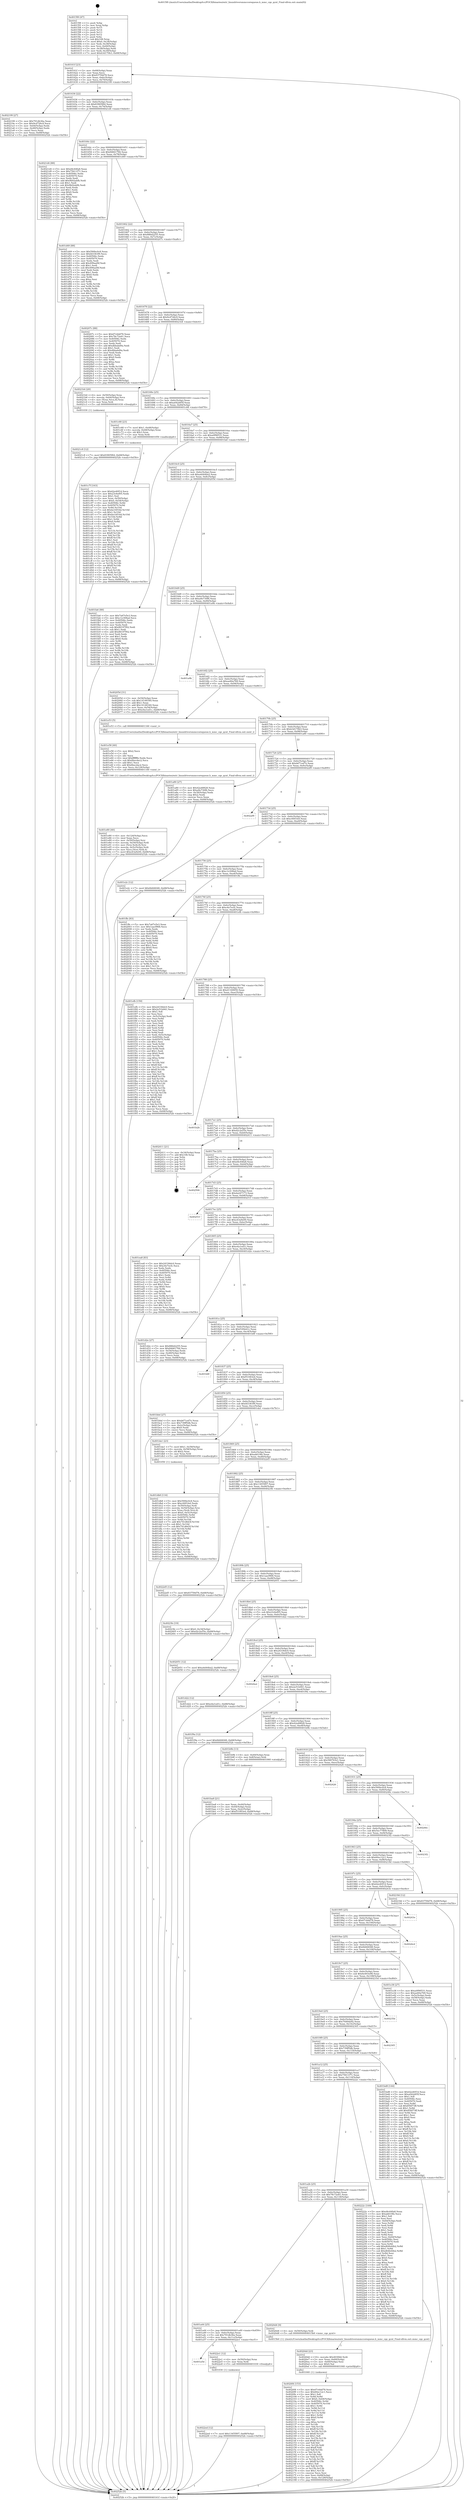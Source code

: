 digraph "0x4015f0" {
  label = "0x4015f0 (/mnt/c/Users/mathe/Desktop/tcc/POCII/binaries/extr_linuxdriversmmccorequeue.h_mmc_cqe_qcnt_Final-ollvm.out::main(0))"
  labelloc = "t"
  node[shape=record]

  Entry [label="",width=0.3,height=0.3,shape=circle,fillcolor=black,style=filled]
  "0x40161f" [label="{
     0x40161f [23]\l
     | [instrs]\l
     &nbsp;&nbsp;0x40161f \<+3\>: mov -0x68(%rbp),%eax\l
     &nbsp;&nbsp;0x401622 \<+2\>: mov %eax,%ecx\l
     &nbsp;&nbsp;0x401624 \<+6\>: sub $0x83759d78,%ecx\l
     &nbsp;&nbsp;0x40162a \<+3\>: mov %eax,-0x6c(%rbp)\l
     &nbsp;&nbsp;0x40162d \<+3\>: mov %ecx,-0x70(%rbp)\l
     &nbsp;&nbsp;0x401630 \<+6\>: je 0000000000402199 \<main+0xba9\>\l
  }"]
  "0x402199" [label="{
     0x402199 [27]\l
     | [instrs]\l
     &nbsp;&nbsp;0x402199 \<+5\>: mov $0x791db36a,%eax\l
     &nbsp;&nbsp;0x40219e \<+5\>: mov $0x9cd726c9,%ecx\l
     &nbsp;&nbsp;0x4021a3 \<+3\>: mov -0x64(%rbp),%edx\l
     &nbsp;&nbsp;0x4021a6 \<+3\>: cmp -0x48(%rbp),%edx\l
     &nbsp;&nbsp;0x4021a9 \<+3\>: cmovl %ecx,%eax\l
     &nbsp;&nbsp;0x4021ac \<+3\>: mov %eax,-0x68(%rbp)\l
     &nbsp;&nbsp;0x4021af \<+5\>: jmp 000000000040252b \<main+0xf3b\>\l
  }"]
  "0x401636" [label="{
     0x401636 [22]\l
     | [instrs]\l
     &nbsp;&nbsp;0x401636 \<+5\>: jmp 000000000040163b \<main+0x4b\>\l
     &nbsp;&nbsp;0x40163b \<+3\>: mov -0x6c(%rbp),%eax\l
     &nbsp;&nbsp;0x40163e \<+5\>: sub $0x83905f64,%eax\l
     &nbsp;&nbsp;0x401643 \<+3\>: mov %eax,-0x74(%rbp)\l
     &nbsp;&nbsp;0x401646 \<+6\>: je 00000000004021d4 \<main+0xbe4\>\l
  }"]
  Exit [label="",width=0.3,height=0.3,shape=circle,fillcolor=black,style=filled,peripheries=2]
  "0x4021d4" [label="{
     0x4021d4 [88]\l
     | [instrs]\l
     &nbsp;&nbsp;0x4021d4 \<+5\>: mov $0xd4c64fa8,%eax\l
     &nbsp;&nbsp;0x4021d9 \<+5\>: mov $0x75611f71,%ecx\l
     &nbsp;&nbsp;0x4021de \<+7\>: mov 0x40506c,%edx\l
     &nbsp;&nbsp;0x4021e5 \<+7\>: mov 0x405070,%esi\l
     &nbsp;&nbsp;0x4021ec \<+2\>: mov %edx,%edi\l
     &nbsp;&nbsp;0x4021ee \<+6\>: add $0x9b02abfb,%edi\l
     &nbsp;&nbsp;0x4021f4 \<+3\>: sub $0x1,%edi\l
     &nbsp;&nbsp;0x4021f7 \<+6\>: sub $0x9b02abfb,%edi\l
     &nbsp;&nbsp;0x4021fd \<+3\>: imul %edi,%edx\l
     &nbsp;&nbsp;0x402200 \<+3\>: and $0x1,%edx\l
     &nbsp;&nbsp;0x402203 \<+3\>: cmp $0x0,%edx\l
     &nbsp;&nbsp;0x402206 \<+4\>: sete %r8b\l
     &nbsp;&nbsp;0x40220a \<+3\>: cmp $0xa,%esi\l
     &nbsp;&nbsp;0x40220d \<+4\>: setl %r9b\l
     &nbsp;&nbsp;0x402211 \<+3\>: mov %r8b,%r10b\l
     &nbsp;&nbsp;0x402214 \<+3\>: and %r9b,%r10b\l
     &nbsp;&nbsp;0x402217 \<+3\>: xor %r9b,%r8b\l
     &nbsp;&nbsp;0x40221a \<+3\>: or %r8b,%r10b\l
     &nbsp;&nbsp;0x40221d \<+4\>: test $0x1,%r10b\l
     &nbsp;&nbsp;0x402221 \<+3\>: cmovne %ecx,%eax\l
     &nbsp;&nbsp;0x402224 \<+3\>: mov %eax,-0x68(%rbp)\l
     &nbsp;&nbsp;0x402227 \<+5\>: jmp 000000000040252b \<main+0xf3b\>\l
  }"]
  "0x40164c" [label="{
     0x40164c [22]\l
     | [instrs]\l
     &nbsp;&nbsp;0x40164c \<+5\>: jmp 0000000000401651 \<main+0x61\>\l
     &nbsp;&nbsp;0x401651 \<+3\>: mov -0x6c(%rbp),%eax\l
     &nbsp;&nbsp;0x401654 \<+5\>: sub $0x84661784,%eax\l
     &nbsp;&nbsp;0x401659 \<+3\>: mov %eax,-0x78(%rbp)\l
     &nbsp;&nbsp;0x40165c \<+6\>: je 0000000000401d49 \<main+0x759\>\l
  }"]
  "0x4022ed" [label="{
     0x4022ed [12]\l
     | [instrs]\l
     &nbsp;&nbsp;0x4022ed \<+7\>: movl $0x13455f07,-0x68(%rbp)\l
     &nbsp;&nbsp;0x4022f4 \<+5\>: jmp 000000000040252b \<main+0xf3b\>\l
  }"]
  "0x401d49" [label="{
     0x401d49 [88]\l
     | [instrs]\l
     &nbsp;&nbsp;0x401d49 \<+5\>: mov $0x590bc0c8,%eax\l
     &nbsp;&nbsp;0x401d4e \<+5\>: mov $0xfd3363f9,%ecx\l
     &nbsp;&nbsp;0x401d53 \<+7\>: mov 0x40506c,%edx\l
     &nbsp;&nbsp;0x401d5a \<+7\>: mov 0x405070,%esi\l
     &nbsp;&nbsp;0x401d61 \<+2\>: mov %edx,%edi\l
     &nbsp;&nbsp;0x401d63 \<+6\>: add $0x499aaf4f,%edi\l
     &nbsp;&nbsp;0x401d69 \<+3\>: sub $0x1,%edi\l
     &nbsp;&nbsp;0x401d6c \<+6\>: sub $0x499aaf4f,%edi\l
     &nbsp;&nbsp;0x401d72 \<+3\>: imul %edi,%edx\l
     &nbsp;&nbsp;0x401d75 \<+3\>: and $0x1,%edx\l
     &nbsp;&nbsp;0x401d78 \<+3\>: cmp $0x0,%edx\l
     &nbsp;&nbsp;0x401d7b \<+4\>: sete %r8b\l
     &nbsp;&nbsp;0x401d7f \<+3\>: cmp $0xa,%esi\l
     &nbsp;&nbsp;0x401d82 \<+4\>: setl %r9b\l
     &nbsp;&nbsp;0x401d86 \<+3\>: mov %r8b,%r10b\l
     &nbsp;&nbsp;0x401d89 \<+3\>: and %r9b,%r10b\l
     &nbsp;&nbsp;0x401d8c \<+3\>: xor %r9b,%r8b\l
     &nbsp;&nbsp;0x401d8f \<+3\>: or %r8b,%r10b\l
     &nbsp;&nbsp;0x401d92 \<+4\>: test $0x1,%r10b\l
     &nbsp;&nbsp;0x401d96 \<+3\>: cmovne %ecx,%eax\l
     &nbsp;&nbsp;0x401d99 \<+3\>: mov %eax,-0x68(%rbp)\l
     &nbsp;&nbsp;0x401d9c \<+5\>: jmp 000000000040252b \<main+0xf3b\>\l
  }"]
  "0x401662" [label="{
     0x401662 [22]\l
     | [instrs]\l
     &nbsp;&nbsp;0x401662 \<+5\>: jmp 0000000000401667 \<main+0x77\>\l
     &nbsp;&nbsp;0x401667 \<+3\>: mov -0x6c(%rbp),%eax\l
     &nbsp;&nbsp;0x40166a \<+5\>: sub $0x886d2255,%eax\l
     &nbsp;&nbsp;0x40166f \<+3\>: mov %eax,-0x7c(%rbp)\l
     &nbsp;&nbsp;0x401672 \<+6\>: je 000000000040207c \<main+0xa8c\>\l
  }"]
  "0x401a5d" [label="{
     0x401a5d\l
  }", style=dashed]
  "0x40207c" [label="{
     0x40207c [88]\l
     | [instrs]\l
     &nbsp;&nbsp;0x40207c \<+5\>: mov $0x67c6dd78,%eax\l
     &nbsp;&nbsp;0x402081 \<+5\>: mov $0x78c72e61,%ecx\l
     &nbsp;&nbsp;0x402086 \<+7\>: mov 0x40506c,%edx\l
     &nbsp;&nbsp;0x40208d \<+7\>: mov 0x405070,%esi\l
     &nbsp;&nbsp;0x402094 \<+2\>: mov %edx,%edi\l
     &nbsp;&nbsp;0x402096 \<+6\>: add $0xdbbabd9a,%edi\l
     &nbsp;&nbsp;0x40209c \<+3\>: sub $0x1,%edi\l
     &nbsp;&nbsp;0x40209f \<+6\>: sub $0xdbbabd9a,%edi\l
     &nbsp;&nbsp;0x4020a5 \<+3\>: imul %edi,%edx\l
     &nbsp;&nbsp;0x4020a8 \<+3\>: and $0x1,%edx\l
     &nbsp;&nbsp;0x4020ab \<+3\>: cmp $0x0,%edx\l
     &nbsp;&nbsp;0x4020ae \<+4\>: sete %r8b\l
     &nbsp;&nbsp;0x4020b2 \<+3\>: cmp $0xa,%esi\l
     &nbsp;&nbsp;0x4020b5 \<+4\>: setl %r9b\l
     &nbsp;&nbsp;0x4020b9 \<+3\>: mov %r8b,%r10b\l
     &nbsp;&nbsp;0x4020bc \<+3\>: and %r9b,%r10b\l
     &nbsp;&nbsp;0x4020bf \<+3\>: xor %r9b,%r8b\l
     &nbsp;&nbsp;0x4020c2 \<+3\>: or %r8b,%r10b\l
     &nbsp;&nbsp;0x4020c5 \<+4\>: test $0x1,%r10b\l
     &nbsp;&nbsp;0x4020c9 \<+3\>: cmovne %ecx,%eax\l
     &nbsp;&nbsp;0x4020cc \<+3\>: mov %eax,-0x68(%rbp)\l
     &nbsp;&nbsp;0x4020cf \<+5\>: jmp 000000000040252b \<main+0xf3b\>\l
  }"]
  "0x401678" [label="{
     0x401678 [22]\l
     | [instrs]\l
     &nbsp;&nbsp;0x401678 \<+5\>: jmp 000000000040167d \<main+0x8d\>\l
     &nbsp;&nbsp;0x40167d \<+3\>: mov -0x6c(%rbp),%eax\l
     &nbsp;&nbsp;0x401680 \<+5\>: sub $0x9cd726c9,%eax\l
     &nbsp;&nbsp;0x401685 \<+3\>: mov %eax,-0x80(%rbp)\l
     &nbsp;&nbsp;0x401688 \<+6\>: je 00000000004021b4 \<main+0xbc4\>\l
  }"]
  "0x4022e1" [label="{
     0x4022e1 [12]\l
     | [instrs]\l
     &nbsp;&nbsp;0x4022e1 \<+4\>: mov -0x50(%rbp),%rax\l
     &nbsp;&nbsp;0x4022e5 \<+3\>: mov %rax,%rdi\l
     &nbsp;&nbsp;0x4022e8 \<+5\>: call 0000000000401030 \<free@plt\>\l
     | [calls]\l
     &nbsp;&nbsp;0x401030 \{1\} (unknown)\l
  }"]
  "0x4021b4" [label="{
     0x4021b4 [20]\l
     | [instrs]\l
     &nbsp;&nbsp;0x4021b4 \<+4\>: mov -0x50(%rbp),%rax\l
     &nbsp;&nbsp;0x4021b8 \<+4\>: movslq -0x64(%rbp),%rcx\l
     &nbsp;&nbsp;0x4021bc \<+4\>: mov (%rax,%rcx,8),%rax\l
     &nbsp;&nbsp;0x4021c0 \<+3\>: mov %rax,%rdi\l
     &nbsp;&nbsp;0x4021c3 \<+5\>: call 0000000000401030 \<free@plt\>\l
     | [calls]\l
     &nbsp;&nbsp;0x401030 \{1\} (unknown)\l
  }"]
  "0x40168e" [label="{
     0x40168e [25]\l
     | [instrs]\l
     &nbsp;&nbsp;0x40168e \<+5\>: jmp 0000000000401693 \<main+0xa3\>\l
     &nbsp;&nbsp;0x401693 \<+3\>: mov -0x6c(%rbp),%eax\l
     &nbsp;&nbsp;0x401696 \<+5\>: sub $0xa042d05f,%eax\l
     &nbsp;&nbsp;0x40169b \<+6\>: mov %eax,-0x84(%rbp)\l
     &nbsp;&nbsp;0x4016a1 \<+6\>: je 0000000000401c68 \<main+0x678\>\l
  }"]
  "0x4021c8" [label="{
     0x4021c8 [12]\l
     | [instrs]\l
     &nbsp;&nbsp;0x4021c8 \<+7\>: movl $0x83905f64,-0x68(%rbp)\l
     &nbsp;&nbsp;0x4021cf \<+5\>: jmp 000000000040252b \<main+0xf3b\>\l
  }"]
  "0x401c68" [label="{
     0x401c68 [23]\l
     | [instrs]\l
     &nbsp;&nbsp;0x401c68 \<+7\>: movl $0x1,-0x48(%rbp)\l
     &nbsp;&nbsp;0x401c6f \<+4\>: movslq -0x48(%rbp),%rax\l
     &nbsp;&nbsp;0x401c73 \<+4\>: shl $0x3,%rax\l
     &nbsp;&nbsp;0x401c77 \<+3\>: mov %rax,%rdi\l
     &nbsp;&nbsp;0x401c7a \<+5\>: call 0000000000401050 \<malloc@plt\>\l
     | [calls]\l
     &nbsp;&nbsp;0x401050 \{1\} (unknown)\l
  }"]
  "0x4016a7" [label="{
     0x4016a7 [25]\l
     | [instrs]\l
     &nbsp;&nbsp;0x4016a7 \<+5\>: jmp 00000000004016ac \<main+0xbc\>\l
     &nbsp;&nbsp;0x4016ac \<+3\>: mov -0x6c(%rbp),%eax\l
     &nbsp;&nbsp;0x4016af \<+5\>: sub $0xa0f98531,%eax\l
     &nbsp;&nbsp;0x4016b4 \<+6\>: mov %eax,-0x88(%rbp)\l
     &nbsp;&nbsp;0x4016ba \<+6\>: je 0000000000401fa6 \<main+0x9b6\>\l
  }"]
  "0x4020f4" [label="{
     0x4020f4 [153]\l
     | [instrs]\l
     &nbsp;&nbsp;0x4020f4 \<+5\>: mov $0x67c6dd78,%esi\l
     &nbsp;&nbsp;0x4020f9 \<+5\>: mov $0x60ec12c1,%ecx\l
     &nbsp;&nbsp;0x4020fe \<+2\>: mov $0x1,%dl\l
     &nbsp;&nbsp;0x402100 \<+3\>: xor %r8d,%r8d\l
     &nbsp;&nbsp;0x402103 \<+7\>: movl $0x0,-0x64(%rbp)\l
     &nbsp;&nbsp;0x40210a \<+8\>: mov 0x40506c,%r9d\l
     &nbsp;&nbsp;0x402112 \<+8\>: mov 0x405070,%r10d\l
     &nbsp;&nbsp;0x40211a \<+4\>: sub $0x1,%r8d\l
     &nbsp;&nbsp;0x40211e \<+3\>: mov %r9d,%r11d\l
     &nbsp;&nbsp;0x402121 \<+3\>: add %r8d,%r11d\l
     &nbsp;&nbsp;0x402124 \<+4\>: imul %r11d,%r9d\l
     &nbsp;&nbsp;0x402128 \<+4\>: and $0x1,%r9d\l
     &nbsp;&nbsp;0x40212c \<+4\>: cmp $0x0,%r9d\l
     &nbsp;&nbsp;0x402130 \<+3\>: sete %bl\l
     &nbsp;&nbsp;0x402133 \<+4\>: cmp $0xa,%r10d\l
     &nbsp;&nbsp;0x402137 \<+4\>: setl %r14b\l
     &nbsp;&nbsp;0x40213b \<+3\>: mov %bl,%r15b\l
     &nbsp;&nbsp;0x40213e \<+4\>: xor $0xff,%r15b\l
     &nbsp;&nbsp;0x402142 \<+3\>: mov %r14b,%r12b\l
     &nbsp;&nbsp;0x402145 \<+4\>: xor $0xff,%r12b\l
     &nbsp;&nbsp;0x402149 \<+3\>: xor $0x1,%dl\l
     &nbsp;&nbsp;0x40214c \<+3\>: mov %r15b,%r13b\l
     &nbsp;&nbsp;0x40214f \<+4\>: and $0xff,%r13b\l
     &nbsp;&nbsp;0x402153 \<+2\>: and %dl,%bl\l
     &nbsp;&nbsp;0x402155 \<+3\>: mov %r12b,%dil\l
     &nbsp;&nbsp;0x402158 \<+4\>: and $0xff,%dil\l
     &nbsp;&nbsp;0x40215c \<+3\>: and %dl,%r14b\l
     &nbsp;&nbsp;0x40215f \<+3\>: or %bl,%r13b\l
     &nbsp;&nbsp;0x402162 \<+3\>: or %r14b,%dil\l
     &nbsp;&nbsp;0x402165 \<+3\>: xor %dil,%r13b\l
     &nbsp;&nbsp;0x402168 \<+3\>: or %r12b,%r15b\l
     &nbsp;&nbsp;0x40216b \<+4\>: xor $0xff,%r15b\l
     &nbsp;&nbsp;0x40216f \<+3\>: or $0x1,%dl\l
     &nbsp;&nbsp;0x402172 \<+3\>: and %dl,%r15b\l
     &nbsp;&nbsp;0x402175 \<+3\>: or %r15b,%r13b\l
     &nbsp;&nbsp;0x402178 \<+4\>: test $0x1,%r13b\l
     &nbsp;&nbsp;0x40217c \<+3\>: cmovne %ecx,%esi\l
     &nbsp;&nbsp;0x40217f \<+3\>: mov %esi,-0x68(%rbp)\l
     &nbsp;&nbsp;0x402182 \<+6\>: mov %eax,-0x128(%rbp)\l
     &nbsp;&nbsp;0x402188 \<+5\>: jmp 000000000040252b \<main+0xf3b\>\l
  }"]
  "0x401fa6" [label="{
     0x401fa6 [88]\l
     | [instrs]\l
     &nbsp;&nbsp;0x401fa6 \<+5\>: mov $0x7a67e5e3,%eax\l
     &nbsp;&nbsp;0x401fab \<+5\>: mov $0xc1e308ad,%ecx\l
     &nbsp;&nbsp;0x401fb0 \<+7\>: mov 0x40506c,%edx\l
     &nbsp;&nbsp;0x401fb7 \<+7\>: mov 0x405070,%esi\l
     &nbsp;&nbsp;0x401fbe \<+2\>: mov %edx,%edi\l
     &nbsp;&nbsp;0x401fc0 \<+6\>: sub $0x86197f02,%edi\l
     &nbsp;&nbsp;0x401fc6 \<+3\>: sub $0x1,%edi\l
     &nbsp;&nbsp;0x401fc9 \<+6\>: add $0x86197f02,%edi\l
     &nbsp;&nbsp;0x401fcf \<+3\>: imul %edi,%edx\l
     &nbsp;&nbsp;0x401fd2 \<+3\>: and $0x1,%edx\l
     &nbsp;&nbsp;0x401fd5 \<+3\>: cmp $0x0,%edx\l
     &nbsp;&nbsp;0x401fd8 \<+4\>: sete %r8b\l
     &nbsp;&nbsp;0x401fdc \<+3\>: cmp $0xa,%esi\l
     &nbsp;&nbsp;0x401fdf \<+4\>: setl %r9b\l
     &nbsp;&nbsp;0x401fe3 \<+3\>: mov %r8b,%r10b\l
     &nbsp;&nbsp;0x401fe6 \<+3\>: and %r9b,%r10b\l
     &nbsp;&nbsp;0x401fe9 \<+3\>: xor %r9b,%r8b\l
     &nbsp;&nbsp;0x401fec \<+3\>: or %r8b,%r10b\l
     &nbsp;&nbsp;0x401fef \<+4\>: test $0x1,%r10b\l
     &nbsp;&nbsp;0x401ff3 \<+3\>: cmovne %ecx,%eax\l
     &nbsp;&nbsp;0x401ff6 \<+3\>: mov %eax,-0x68(%rbp)\l
     &nbsp;&nbsp;0x401ff9 \<+5\>: jmp 000000000040252b \<main+0xf3b\>\l
  }"]
  "0x4016c0" [label="{
     0x4016c0 [25]\l
     | [instrs]\l
     &nbsp;&nbsp;0x4016c0 \<+5\>: jmp 00000000004016c5 \<main+0xd5\>\l
     &nbsp;&nbsp;0x4016c5 \<+3\>: mov -0x6c(%rbp),%eax\l
     &nbsp;&nbsp;0x4016c8 \<+5\>: sub $0xa4d44ba2,%eax\l
     &nbsp;&nbsp;0x4016cd \<+6\>: mov %eax,-0x8c(%rbp)\l
     &nbsp;&nbsp;0x4016d3 \<+6\>: je 000000000040205d \<main+0xa6d\>\l
  }"]
  "0x4020dd" [label="{
     0x4020dd [23]\l
     | [instrs]\l
     &nbsp;&nbsp;0x4020dd \<+10\>: movabs $0x4030b6,%rdi\l
     &nbsp;&nbsp;0x4020e7 \<+3\>: mov %eax,-0x60(%rbp)\l
     &nbsp;&nbsp;0x4020ea \<+3\>: mov -0x60(%rbp),%esi\l
     &nbsp;&nbsp;0x4020ed \<+2\>: mov $0x0,%al\l
     &nbsp;&nbsp;0x4020ef \<+5\>: call 0000000000401040 \<printf@plt\>\l
     | [calls]\l
     &nbsp;&nbsp;0x401040 \{1\} (unknown)\l
  }"]
  "0x40205d" [label="{
     0x40205d [31]\l
     | [instrs]\l
     &nbsp;&nbsp;0x40205d \<+3\>: mov -0x54(%rbp),%eax\l
     &nbsp;&nbsp;0x402060 \<+5\>: sub $0x14148340,%eax\l
     &nbsp;&nbsp;0x402065 \<+3\>: add $0x1,%eax\l
     &nbsp;&nbsp;0x402068 \<+5\>: add $0x14148340,%eax\l
     &nbsp;&nbsp;0x40206d \<+3\>: mov %eax,-0x54(%rbp)\l
     &nbsp;&nbsp;0x402070 \<+7\>: movl $0xe4a1ed1c,-0x68(%rbp)\l
     &nbsp;&nbsp;0x402077 \<+5\>: jmp 000000000040252b \<main+0xf3b\>\l
  }"]
  "0x4016d9" [label="{
     0x4016d9 [25]\l
     | [instrs]\l
     &nbsp;&nbsp;0x4016d9 \<+5\>: jmp 00000000004016de \<main+0xee\>\l
     &nbsp;&nbsp;0x4016de \<+3\>: mov -0x6c(%rbp),%eax\l
     &nbsp;&nbsp;0x4016e1 \<+5\>: sub $0xa9e730f6,%eax\l
     &nbsp;&nbsp;0x4016e6 \<+6\>: mov %eax,-0x90(%rbp)\l
     &nbsp;&nbsp;0x4016ec \<+6\>: je 0000000000401a9b \<main+0x4ab\>\l
  }"]
  "0x401a44" [label="{
     0x401a44 [25]\l
     | [instrs]\l
     &nbsp;&nbsp;0x401a44 \<+5\>: jmp 0000000000401a49 \<main+0x459\>\l
     &nbsp;&nbsp;0x401a49 \<+3\>: mov -0x6c(%rbp),%eax\l
     &nbsp;&nbsp;0x401a4c \<+5\>: sub $0x791db36a,%eax\l
     &nbsp;&nbsp;0x401a51 \<+6\>: mov %eax,-0x11c(%rbp)\l
     &nbsp;&nbsp;0x401a57 \<+6\>: je 00000000004022e1 \<main+0xcf1\>\l
  }"]
  "0x401a9b" [label="{
     0x401a9b\l
  }", style=dashed]
  "0x4016f2" [label="{
     0x4016f2 [25]\l
     | [instrs]\l
     &nbsp;&nbsp;0x4016f2 \<+5\>: jmp 00000000004016f7 \<main+0x107\>\l
     &nbsp;&nbsp;0x4016f7 \<+3\>: mov -0x6c(%rbp),%eax\l
     &nbsp;&nbsp;0x4016fa \<+5\>: sub $0xae60a769,%eax\l
     &nbsp;&nbsp;0x4016ff \<+6\>: mov %eax,-0x94(%rbp)\l
     &nbsp;&nbsp;0x401705 \<+6\>: je 0000000000401e53 \<main+0x863\>\l
  }"]
  "0x4020d4" [label="{
     0x4020d4 [9]\l
     | [instrs]\l
     &nbsp;&nbsp;0x4020d4 \<+4\>: mov -0x50(%rbp),%rdi\l
     &nbsp;&nbsp;0x4020d8 \<+5\>: call 00000000004015b0 \<mmc_cqe_qcnt\>\l
     | [calls]\l
     &nbsp;&nbsp;0x4015b0 \{1\} (/mnt/c/Users/mathe/Desktop/tcc/POCII/binaries/extr_linuxdriversmmccorequeue.h_mmc_cqe_qcnt_Final-ollvm.out::mmc_cqe_qcnt)\l
  }"]
  "0x401e53" [label="{
     0x401e53 [5]\l
     | [instrs]\l
     &nbsp;&nbsp;0x401e53 \<+5\>: call 0000000000401160 \<next_i\>\l
     | [calls]\l
     &nbsp;&nbsp;0x401160 \{1\} (/mnt/c/Users/mathe/Desktop/tcc/POCII/binaries/extr_linuxdriversmmccorequeue.h_mmc_cqe_qcnt_Final-ollvm.out::next_i)\l
  }"]
  "0x40170b" [label="{
     0x40170b [25]\l
     | [instrs]\l
     &nbsp;&nbsp;0x40170b \<+5\>: jmp 0000000000401710 \<main+0x120\>\l
     &nbsp;&nbsp;0x401710 \<+3\>: mov -0x6c(%rbp),%eax\l
     &nbsp;&nbsp;0x401713 \<+5\>: sub $0xb3d170b3,%eax\l
     &nbsp;&nbsp;0x401718 \<+6\>: mov %eax,-0x98(%rbp)\l
     &nbsp;&nbsp;0x40171e \<+6\>: je 0000000000401a80 \<main+0x490\>\l
  }"]
  "0x401a2b" [label="{
     0x401a2b [25]\l
     | [instrs]\l
     &nbsp;&nbsp;0x401a2b \<+5\>: jmp 0000000000401a30 \<main+0x440\>\l
     &nbsp;&nbsp;0x401a30 \<+3\>: mov -0x6c(%rbp),%eax\l
     &nbsp;&nbsp;0x401a33 \<+5\>: sub $0x78c72e61,%eax\l
     &nbsp;&nbsp;0x401a38 \<+6\>: mov %eax,-0x118(%rbp)\l
     &nbsp;&nbsp;0x401a3e \<+6\>: je 00000000004020d4 \<main+0xae4\>\l
  }"]
  "0x401a80" [label="{
     0x401a80 [27]\l
     | [instrs]\l
     &nbsp;&nbsp;0x401a80 \<+5\>: mov $0x42a48828,%eax\l
     &nbsp;&nbsp;0x401a85 \<+5\>: mov $0xa9e730f6,%ecx\l
     &nbsp;&nbsp;0x401a8a \<+3\>: mov -0x30(%rbp),%edx\l
     &nbsp;&nbsp;0x401a8d \<+3\>: cmp $0x2,%edx\l
     &nbsp;&nbsp;0x401a90 \<+3\>: cmovne %ecx,%eax\l
     &nbsp;&nbsp;0x401a93 \<+3\>: mov %eax,-0x68(%rbp)\l
     &nbsp;&nbsp;0x401a96 \<+5\>: jmp 000000000040252b \<main+0xf3b\>\l
  }"]
  "0x401724" [label="{
     0x401724 [25]\l
     | [instrs]\l
     &nbsp;&nbsp;0x401724 \<+5\>: jmp 0000000000401729 \<main+0x139\>\l
     &nbsp;&nbsp;0x401729 \<+3\>: mov -0x6c(%rbp),%eax\l
     &nbsp;&nbsp;0x40172c \<+5\>: sub $0xb671ed7e,%eax\l
     &nbsp;&nbsp;0x401731 \<+6\>: mov %eax,-0x9c(%rbp)\l
     &nbsp;&nbsp;0x401737 \<+6\>: je 00000000004022f9 \<main+0xd09\>\l
  }"]
  "0x40252b" [label="{
     0x40252b [5]\l
     | [instrs]\l
     &nbsp;&nbsp;0x40252b \<+5\>: jmp 000000000040161f \<main+0x2f\>\l
  }"]
  "0x4015f0" [label="{
     0x4015f0 [47]\l
     | [instrs]\l
     &nbsp;&nbsp;0x4015f0 \<+1\>: push %rbp\l
     &nbsp;&nbsp;0x4015f1 \<+3\>: mov %rsp,%rbp\l
     &nbsp;&nbsp;0x4015f4 \<+2\>: push %r15\l
     &nbsp;&nbsp;0x4015f6 \<+2\>: push %r14\l
     &nbsp;&nbsp;0x4015f8 \<+2\>: push %r13\l
     &nbsp;&nbsp;0x4015fa \<+2\>: push %r12\l
     &nbsp;&nbsp;0x4015fc \<+1\>: push %rbx\l
     &nbsp;&nbsp;0x4015fd \<+7\>: sub $0x108,%rsp\l
     &nbsp;&nbsp;0x401604 \<+7\>: movl $0x0,-0x34(%rbp)\l
     &nbsp;&nbsp;0x40160b \<+3\>: mov %edi,-0x38(%rbp)\l
     &nbsp;&nbsp;0x40160e \<+4\>: mov %rsi,-0x40(%rbp)\l
     &nbsp;&nbsp;0x401612 \<+3\>: mov -0x38(%rbp),%edi\l
     &nbsp;&nbsp;0x401615 \<+3\>: mov %edi,-0x30(%rbp)\l
     &nbsp;&nbsp;0x401618 \<+7\>: movl $0xb3d170b3,-0x68(%rbp)\l
  }"]
  "0x40222c" [label="{
     0x40222c [169]\l
     | [instrs]\l
     &nbsp;&nbsp;0x40222c \<+5\>: mov $0xd4c64fa8,%eax\l
     &nbsp;&nbsp;0x402231 \<+5\>: mov $0xab619fe,%ecx\l
     &nbsp;&nbsp;0x402236 \<+2\>: mov $0x1,%dl\l
     &nbsp;&nbsp;0x402238 \<+2\>: xor %esi,%esi\l
     &nbsp;&nbsp;0x40223a \<+3\>: mov -0x64(%rbp),%edi\l
     &nbsp;&nbsp;0x40223d \<+3\>: mov %esi,%r8d\l
     &nbsp;&nbsp;0x402240 \<+3\>: sub %edi,%r8d\l
     &nbsp;&nbsp;0x402243 \<+2\>: mov %esi,%edi\l
     &nbsp;&nbsp;0x402245 \<+3\>: sub $0x1,%edi\l
     &nbsp;&nbsp;0x402248 \<+3\>: add %edi,%r8d\l
     &nbsp;&nbsp;0x40224b \<+3\>: sub %r8d,%esi\l
     &nbsp;&nbsp;0x40224e \<+3\>: mov %esi,-0x64(%rbp)\l
     &nbsp;&nbsp;0x402251 \<+7\>: mov 0x40506c,%esi\l
     &nbsp;&nbsp;0x402258 \<+7\>: mov 0x405070,%edi\l
     &nbsp;&nbsp;0x40225f \<+3\>: mov %esi,%r8d\l
     &nbsp;&nbsp;0x402262 \<+7\>: add $0xd64b44b2,%r8d\l
     &nbsp;&nbsp;0x402269 \<+4\>: sub $0x1,%r8d\l
     &nbsp;&nbsp;0x40226d \<+7\>: sub $0xd64b44b2,%r8d\l
     &nbsp;&nbsp;0x402274 \<+4\>: imul %r8d,%esi\l
     &nbsp;&nbsp;0x402278 \<+3\>: and $0x1,%esi\l
     &nbsp;&nbsp;0x40227b \<+3\>: cmp $0x0,%esi\l
     &nbsp;&nbsp;0x40227e \<+4\>: sete %r9b\l
     &nbsp;&nbsp;0x402282 \<+3\>: cmp $0xa,%edi\l
     &nbsp;&nbsp;0x402285 \<+4\>: setl %r10b\l
     &nbsp;&nbsp;0x402289 \<+3\>: mov %r9b,%r11b\l
     &nbsp;&nbsp;0x40228c \<+4\>: xor $0xff,%r11b\l
     &nbsp;&nbsp;0x402290 \<+3\>: mov %r10b,%bl\l
     &nbsp;&nbsp;0x402293 \<+3\>: xor $0xff,%bl\l
     &nbsp;&nbsp;0x402296 \<+3\>: xor $0x0,%dl\l
     &nbsp;&nbsp;0x402299 \<+3\>: mov %r11b,%r14b\l
     &nbsp;&nbsp;0x40229c \<+4\>: and $0x0,%r14b\l
     &nbsp;&nbsp;0x4022a0 \<+3\>: and %dl,%r9b\l
     &nbsp;&nbsp;0x4022a3 \<+3\>: mov %bl,%r15b\l
     &nbsp;&nbsp;0x4022a6 \<+4\>: and $0x0,%r15b\l
     &nbsp;&nbsp;0x4022aa \<+3\>: and %dl,%r10b\l
     &nbsp;&nbsp;0x4022ad \<+3\>: or %r9b,%r14b\l
     &nbsp;&nbsp;0x4022b0 \<+3\>: or %r10b,%r15b\l
     &nbsp;&nbsp;0x4022b3 \<+3\>: xor %r15b,%r14b\l
     &nbsp;&nbsp;0x4022b6 \<+3\>: or %bl,%r11b\l
     &nbsp;&nbsp;0x4022b9 \<+4\>: xor $0xff,%r11b\l
     &nbsp;&nbsp;0x4022bd \<+3\>: or $0x0,%dl\l
     &nbsp;&nbsp;0x4022c0 \<+3\>: and %dl,%r11b\l
     &nbsp;&nbsp;0x4022c3 \<+3\>: or %r11b,%r14b\l
     &nbsp;&nbsp;0x4022c6 \<+4\>: test $0x1,%r14b\l
     &nbsp;&nbsp;0x4022ca \<+3\>: cmovne %ecx,%eax\l
     &nbsp;&nbsp;0x4022cd \<+3\>: mov %eax,-0x68(%rbp)\l
     &nbsp;&nbsp;0x4022d0 \<+5\>: jmp 000000000040252b \<main+0xf3b\>\l
  }"]
  "0x4022f9" [label="{
     0x4022f9\l
  }", style=dashed]
  "0x40173d" [label="{
     0x40173d [25]\l
     | [instrs]\l
     &nbsp;&nbsp;0x40173d \<+5\>: jmp 0000000000401742 \<main+0x152\>\l
     &nbsp;&nbsp;0x401742 \<+3\>: mov -0x6c(%rbp),%eax\l
     &nbsp;&nbsp;0x401745 \<+5\>: sub $0xc00f1fe0,%eax\l
     &nbsp;&nbsp;0x40174a \<+6\>: mov %eax,-0xa0(%rbp)\l
     &nbsp;&nbsp;0x401750 \<+6\>: je 0000000000401e2c \<main+0x83c\>\l
  }"]
  "0x401e80" [label="{
     0x401e80 [40]\l
     | [instrs]\l
     &nbsp;&nbsp;0x401e80 \<+6\>: mov -0x124(%rbp),%ecx\l
     &nbsp;&nbsp;0x401e86 \<+3\>: imul %eax,%ecx\l
     &nbsp;&nbsp;0x401e89 \<+4\>: mov -0x50(%rbp),%rsi\l
     &nbsp;&nbsp;0x401e8d \<+4\>: movslq -0x54(%rbp),%rdi\l
     &nbsp;&nbsp;0x401e91 \<+4\>: mov (%rsi,%rdi,8),%rsi\l
     &nbsp;&nbsp;0x401e95 \<+4\>: movslq -0x5c(%rbp),%rdi\l
     &nbsp;&nbsp;0x401e99 \<+3\>: mov %ecx,(%rsi,%rdi,4)\l
     &nbsp;&nbsp;0x401e9c \<+7\>: movl $0xe43a9e00,-0x68(%rbp)\l
     &nbsp;&nbsp;0x401ea3 \<+5\>: jmp 000000000040252b \<main+0xf3b\>\l
  }"]
  "0x401e2c" [label="{
     0x401e2c [12]\l
     | [instrs]\l
     &nbsp;&nbsp;0x401e2c \<+7\>: movl $0x6bfd4048,-0x68(%rbp)\l
     &nbsp;&nbsp;0x401e33 \<+5\>: jmp 000000000040252b \<main+0xf3b\>\l
  }"]
  "0x401756" [label="{
     0x401756 [25]\l
     | [instrs]\l
     &nbsp;&nbsp;0x401756 \<+5\>: jmp 000000000040175b \<main+0x16b\>\l
     &nbsp;&nbsp;0x40175b \<+3\>: mov -0x6c(%rbp),%eax\l
     &nbsp;&nbsp;0x40175e \<+5\>: sub $0xc1e308ad,%eax\l
     &nbsp;&nbsp;0x401763 \<+6\>: mov %eax,-0xa4(%rbp)\l
     &nbsp;&nbsp;0x401769 \<+6\>: je 0000000000401ffe \<main+0xa0e\>\l
  }"]
  "0x401e58" [label="{
     0x401e58 [40]\l
     | [instrs]\l
     &nbsp;&nbsp;0x401e58 \<+5\>: mov $0x2,%ecx\l
     &nbsp;&nbsp;0x401e5d \<+1\>: cltd\l
     &nbsp;&nbsp;0x401e5e \<+2\>: idiv %ecx\l
     &nbsp;&nbsp;0x401e60 \<+6\>: imul $0xfffffffe,%edx,%ecx\l
     &nbsp;&nbsp;0x401e66 \<+6\>: sub $0x6becdac2,%ecx\l
     &nbsp;&nbsp;0x401e6c \<+3\>: add $0x1,%ecx\l
     &nbsp;&nbsp;0x401e6f \<+6\>: add $0x6becdac2,%ecx\l
     &nbsp;&nbsp;0x401e75 \<+6\>: mov %ecx,-0x124(%rbp)\l
     &nbsp;&nbsp;0x401e7b \<+5\>: call 0000000000401160 \<next_i\>\l
     | [calls]\l
     &nbsp;&nbsp;0x401160 \{1\} (/mnt/c/Users/mathe/Desktop/tcc/POCII/binaries/extr_linuxdriversmmccorequeue.h_mmc_cqe_qcnt_Final-ollvm.out::next_i)\l
  }"]
  "0x401ffe" [label="{
     0x401ffe [83]\l
     | [instrs]\l
     &nbsp;&nbsp;0x401ffe \<+5\>: mov $0x7a67e5e3,%eax\l
     &nbsp;&nbsp;0x402003 \<+5\>: mov $0x1aacf968,%ecx\l
     &nbsp;&nbsp;0x402008 \<+2\>: xor %edx,%edx\l
     &nbsp;&nbsp;0x40200a \<+7\>: mov 0x40506c,%esi\l
     &nbsp;&nbsp;0x402011 \<+7\>: mov 0x405070,%edi\l
     &nbsp;&nbsp;0x402018 \<+3\>: sub $0x1,%edx\l
     &nbsp;&nbsp;0x40201b \<+3\>: mov %esi,%r8d\l
     &nbsp;&nbsp;0x40201e \<+3\>: add %edx,%r8d\l
     &nbsp;&nbsp;0x402021 \<+4\>: imul %r8d,%esi\l
     &nbsp;&nbsp;0x402025 \<+3\>: and $0x1,%esi\l
     &nbsp;&nbsp;0x402028 \<+3\>: cmp $0x0,%esi\l
     &nbsp;&nbsp;0x40202b \<+4\>: sete %r9b\l
     &nbsp;&nbsp;0x40202f \<+3\>: cmp $0xa,%edi\l
     &nbsp;&nbsp;0x402032 \<+4\>: setl %r10b\l
     &nbsp;&nbsp;0x402036 \<+3\>: mov %r9b,%r11b\l
     &nbsp;&nbsp;0x402039 \<+3\>: and %r10b,%r11b\l
     &nbsp;&nbsp;0x40203c \<+3\>: xor %r10b,%r9b\l
     &nbsp;&nbsp;0x40203f \<+3\>: or %r9b,%r11b\l
     &nbsp;&nbsp;0x402042 \<+4\>: test $0x1,%r11b\l
     &nbsp;&nbsp;0x402046 \<+3\>: cmovne %ecx,%eax\l
     &nbsp;&nbsp;0x402049 \<+3\>: mov %eax,-0x68(%rbp)\l
     &nbsp;&nbsp;0x40204c \<+5\>: jmp 000000000040252b \<main+0xf3b\>\l
  }"]
  "0x40176f" [label="{
     0x40176f [25]\l
     | [instrs]\l
     &nbsp;&nbsp;0x40176f \<+5\>: jmp 0000000000401774 \<main+0x184\>\l
     &nbsp;&nbsp;0x401774 \<+3\>: mov -0x6c(%rbp),%eax\l
     &nbsp;&nbsp;0x401777 \<+5\>: sub $0xc6e7ecfc,%eax\l
     &nbsp;&nbsp;0x40177c \<+6\>: mov %eax,-0xa8(%rbp)\l
     &nbsp;&nbsp;0x401782 \<+6\>: je 0000000000401efb \<main+0x90b\>\l
  }"]
  "0x401db8" [label="{
     0x401db8 [116]\l
     | [instrs]\l
     &nbsp;&nbsp;0x401db8 \<+5\>: mov $0x590bc0c8,%ecx\l
     &nbsp;&nbsp;0x401dbd \<+5\>: mov $0xc00f1fe0,%edx\l
     &nbsp;&nbsp;0x401dc2 \<+4\>: mov -0x50(%rbp),%rdi\l
     &nbsp;&nbsp;0x401dc6 \<+4\>: movslq -0x54(%rbp),%rsi\l
     &nbsp;&nbsp;0x401dca \<+4\>: mov %rax,(%rdi,%rsi,8)\l
     &nbsp;&nbsp;0x401dce \<+7\>: movl $0x0,-0x5c(%rbp)\l
     &nbsp;&nbsp;0x401dd5 \<+8\>: mov 0x40506c,%r8d\l
     &nbsp;&nbsp;0x401ddd \<+8\>: mov 0x405070,%r9d\l
     &nbsp;&nbsp;0x401de5 \<+3\>: mov %r8d,%r10d\l
     &nbsp;&nbsp;0x401de8 \<+7\>: add $0x741d6d3f,%r10d\l
     &nbsp;&nbsp;0x401def \<+4\>: sub $0x1,%r10d\l
     &nbsp;&nbsp;0x401df3 \<+7\>: sub $0x741d6d3f,%r10d\l
     &nbsp;&nbsp;0x401dfa \<+4\>: imul %r10d,%r8d\l
     &nbsp;&nbsp;0x401dfe \<+4\>: and $0x1,%r8d\l
     &nbsp;&nbsp;0x401e02 \<+4\>: cmp $0x0,%r8d\l
     &nbsp;&nbsp;0x401e06 \<+4\>: sete %r11b\l
     &nbsp;&nbsp;0x401e0a \<+4\>: cmp $0xa,%r9d\l
     &nbsp;&nbsp;0x401e0e \<+3\>: setl %bl\l
     &nbsp;&nbsp;0x401e11 \<+3\>: mov %r11b,%r14b\l
     &nbsp;&nbsp;0x401e14 \<+3\>: and %bl,%r14b\l
     &nbsp;&nbsp;0x401e17 \<+3\>: xor %bl,%r11b\l
     &nbsp;&nbsp;0x401e1a \<+3\>: or %r11b,%r14b\l
     &nbsp;&nbsp;0x401e1d \<+4\>: test $0x1,%r14b\l
     &nbsp;&nbsp;0x401e21 \<+3\>: cmovne %edx,%ecx\l
     &nbsp;&nbsp;0x401e24 \<+3\>: mov %ecx,-0x68(%rbp)\l
     &nbsp;&nbsp;0x401e27 \<+5\>: jmp 000000000040252b \<main+0xf3b\>\l
  }"]
  "0x401efb" [label="{
     0x401efb [159]\l
     | [instrs]\l
     &nbsp;&nbsp;0x401efb \<+5\>: mov $0x24336dc0,%eax\l
     &nbsp;&nbsp;0x401f00 \<+5\>: mov $0x2e51b941,%ecx\l
     &nbsp;&nbsp;0x401f05 \<+2\>: mov $0x1,%dl\l
     &nbsp;&nbsp;0x401f07 \<+2\>: xor %esi,%esi\l
     &nbsp;&nbsp;0x401f09 \<+3\>: mov -0x5c(%rbp),%edi\l
     &nbsp;&nbsp;0x401f0c \<+3\>: mov %esi,%r8d\l
     &nbsp;&nbsp;0x401f0f \<+3\>: sub %edi,%r8d\l
     &nbsp;&nbsp;0x401f12 \<+2\>: mov %esi,%edi\l
     &nbsp;&nbsp;0x401f14 \<+3\>: sub $0x1,%edi\l
     &nbsp;&nbsp;0x401f17 \<+3\>: add %edi,%r8d\l
     &nbsp;&nbsp;0x401f1a \<+2\>: mov %esi,%edi\l
     &nbsp;&nbsp;0x401f1c \<+3\>: sub %r8d,%edi\l
     &nbsp;&nbsp;0x401f1f \<+3\>: mov %edi,-0x5c(%rbp)\l
     &nbsp;&nbsp;0x401f22 \<+7\>: mov 0x40506c,%edi\l
     &nbsp;&nbsp;0x401f29 \<+8\>: mov 0x405070,%r8d\l
     &nbsp;&nbsp;0x401f31 \<+3\>: sub $0x1,%esi\l
     &nbsp;&nbsp;0x401f34 \<+3\>: mov %edi,%r9d\l
     &nbsp;&nbsp;0x401f37 \<+3\>: add %esi,%r9d\l
     &nbsp;&nbsp;0x401f3a \<+4\>: imul %r9d,%edi\l
     &nbsp;&nbsp;0x401f3e \<+3\>: and $0x1,%edi\l
     &nbsp;&nbsp;0x401f41 \<+3\>: cmp $0x0,%edi\l
     &nbsp;&nbsp;0x401f44 \<+4\>: sete %r10b\l
     &nbsp;&nbsp;0x401f48 \<+4\>: cmp $0xa,%r8d\l
     &nbsp;&nbsp;0x401f4c \<+4\>: setl %r11b\l
     &nbsp;&nbsp;0x401f50 \<+3\>: mov %r10b,%bl\l
     &nbsp;&nbsp;0x401f53 \<+3\>: xor $0xff,%bl\l
     &nbsp;&nbsp;0x401f56 \<+3\>: mov %r11b,%r14b\l
     &nbsp;&nbsp;0x401f59 \<+4\>: xor $0xff,%r14b\l
     &nbsp;&nbsp;0x401f5d \<+3\>: xor $0x1,%dl\l
     &nbsp;&nbsp;0x401f60 \<+3\>: mov %bl,%r15b\l
     &nbsp;&nbsp;0x401f63 \<+4\>: and $0xff,%r15b\l
     &nbsp;&nbsp;0x401f67 \<+3\>: and %dl,%r10b\l
     &nbsp;&nbsp;0x401f6a \<+3\>: mov %r14b,%r12b\l
     &nbsp;&nbsp;0x401f6d \<+4\>: and $0xff,%r12b\l
     &nbsp;&nbsp;0x401f71 \<+3\>: and %dl,%r11b\l
     &nbsp;&nbsp;0x401f74 \<+3\>: or %r10b,%r15b\l
     &nbsp;&nbsp;0x401f77 \<+3\>: or %r11b,%r12b\l
     &nbsp;&nbsp;0x401f7a \<+3\>: xor %r12b,%r15b\l
     &nbsp;&nbsp;0x401f7d \<+3\>: or %r14b,%bl\l
     &nbsp;&nbsp;0x401f80 \<+3\>: xor $0xff,%bl\l
     &nbsp;&nbsp;0x401f83 \<+3\>: or $0x1,%dl\l
     &nbsp;&nbsp;0x401f86 \<+2\>: and %dl,%bl\l
     &nbsp;&nbsp;0x401f88 \<+3\>: or %bl,%r15b\l
     &nbsp;&nbsp;0x401f8b \<+4\>: test $0x1,%r15b\l
     &nbsp;&nbsp;0x401f8f \<+3\>: cmovne %ecx,%eax\l
     &nbsp;&nbsp;0x401f92 \<+3\>: mov %eax,-0x68(%rbp)\l
     &nbsp;&nbsp;0x401f95 \<+5\>: jmp 000000000040252b \<main+0xf3b\>\l
  }"]
  "0x401788" [label="{
     0x401788 [25]\l
     | [instrs]\l
     &nbsp;&nbsp;0x401788 \<+5\>: jmp 000000000040178d \<main+0x19d\>\l
     &nbsp;&nbsp;0x40178d \<+3\>: mov -0x6c(%rbp),%eax\l
     &nbsp;&nbsp;0x401790 \<+5\>: sub $0xd1160650,%eax\l
     &nbsp;&nbsp;0x401795 \<+6\>: mov %eax,-0xac(%rbp)\l
     &nbsp;&nbsp;0x40179b \<+6\>: je 0000000000401b2b \<main+0x53b\>\l
  }"]
  "0x401c7f" [label="{
     0x401c7f [163]\l
     | [instrs]\l
     &nbsp;&nbsp;0x401c7f \<+5\>: mov $0x62e40f14,%ecx\l
     &nbsp;&nbsp;0x401c84 \<+5\>: mov $0x23c6ef05,%edx\l
     &nbsp;&nbsp;0x401c89 \<+3\>: mov $0x1,%sil\l
     &nbsp;&nbsp;0x401c8c \<+4\>: mov %rax,-0x50(%rbp)\l
     &nbsp;&nbsp;0x401c90 \<+7\>: movl $0x0,-0x54(%rbp)\l
     &nbsp;&nbsp;0x401c97 \<+8\>: mov 0x40506c,%r8d\l
     &nbsp;&nbsp;0x401c9f \<+8\>: mov 0x405070,%r9d\l
     &nbsp;&nbsp;0x401ca7 \<+3\>: mov %r8d,%r10d\l
     &nbsp;&nbsp;0x401caa \<+7\>: sub $0xbe16f16d,%r10d\l
     &nbsp;&nbsp;0x401cb1 \<+4\>: sub $0x1,%r10d\l
     &nbsp;&nbsp;0x401cb5 \<+7\>: add $0xbe16f16d,%r10d\l
     &nbsp;&nbsp;0x401cbc \<+4\>: imul %r10d,%r8d\l
     &nbsp;&nbsp;0x401cc0 \<+4\>: and $0x1,%r8d\l
     &nbsp;&nbsp;0x401cc4 \<+4\>: cmp $0x0,%r8d\l
     &nbsp;&nbsp;0x401cc8 \<+4\>: sete %r11b\l
     &nbsp;&nbsp;0x401ccc \<+4\>: cmp $0xa,%r9d\l
     &nbsp;&nbsp;0x401cd0 \<+3\>: setl %bl\l
     &nbsp;&nbsp;0x401cd3 \<+3\>: mov %r11b,%r14b\l
     &nbsp;&nbsp;0x401cd6 \<+4\>: xor $0xff,%r14b\l
     &nbsp;&nbsp;0x401cda \<+3\>: mov %bl,%r15b\l
     &nbsp;&nbsp;0x401cdd \<+4\>: xor $0xff,%r15b\l
     &nbsp;&nbsp;0x401ce1 \<+4\>: xor $0x1,%sil\l
     &nbsp;&nbsp;0x401ce5 \<+3\>: mov %r14b,%r12b\l
     &nbsp;&nbsp;0x401ce8 \<+4\>: and $0xff,%r12b\l
     &nbsp;&nbsp;0x401cec \<+3\>: and %sil,%r11b\l
     &nbsp;&nbsp;0x401cef \<+3\>: mov %r15b,%r13b\l
     &nbsp;&nbsp;0x401cf2 \<+4\>: and $0xff,%r13b\l
     &nbsp;&nbsp;0x401cf6 \<+3\>: and %sil,%bl\l
     &nbsp;&nbsp;0x401cf9 \<+3\>: or %r11b,%r12b\l
     &nbsp;&nbsp;0x401cfc \<+3\>: or %bl,%r13b\l
     &nbsp;&nbsp;0x401cff \<+3\>: xor %r13b,%r12b\l
     &nbsp;&nbsp;0x401d02 \<+3\>: or %r15b,%r14b\l
     &nbsp;&nbsp;0x401d05 \<+4\>: xor $0xff,%r14b\l
     &nbsp;&nbsp;0x401d09 \<+4\>: or $0x1,%sil\l
     &nbsp;&nbsp;0x401d0d \<+3\>: and %sil,%r14b\l
     &nbsp;&nbsp;0x401d10 \<+3\>: or %r14b,%r12b\l
     &nbsp;&nbsp;0x401d13 \<+4\>: test $0x1,%r12b\l
     &nbsp;&nbsp;0x401d17 \<+3\>: cmovne %edx,%ecx\l
     &nbsp;&nbsp;0x401d1a \<+3\>: mov %ecx,-0x68(%rbp)\l
     &nbsp;&nbsp;0x401d1d \<+5\>: jmp 000000000040252b \<main+0xf3b\>\l
  }"]
  "0x401b2b" [label="{
     0x401b2b\l
  }", style=dashed]
  "0x4017a1" [label="{
     0x4017a1 [25]\l
     | [instrs]\l
     &nbsp;&nbsp;0x4017a1 \<+5\>: jmp 00000000004017a6 \<main+0x1b6\>\l
     &nbsp;&nbsp;0x4017a6 \<+3\>: mov -0x6c(%rbp),%eax\l
     &nbsp;&nbsp;0x4017a9 \<+5\>: sub $0xd2c2a55e,%eax\l
     &nbsp;&nbsp;0x4017ae \<+6\>: mov %eax,-0xb0(%rbp)\l
     &nbsp;&nbsp;0x4017b4 \<+6\>: je 0000000000402411 \<main+0xe21\>\l
  }"]
  "0x401a12" [label="{
     0x401a12 [25]\l
     | [instrs]\l
     &nbsp;&nbsp;0x401a12 \<+5\>: jmp 0000000000401a17 \<main+0x427\>\l
     &nbsp;&nbsp;0x401a17 \<+3\>: mov -0x6c(%rbp),%eax\l
     &nbsp;&nbsp;0x401a1a \<+5\>: sub $0x75611f71,%eax\l
     &nbsp;&nbsp;0x401a1f \<+6\>: mov %eax,-0x114(%rbp)\l
     &nbsp;&nbsp;0x401a25 \<+6\>: je 000000000040222c \<main+0xc3c\>\l
  }"]
  "0x402411" [label="{
     0x402411 [21]\l
     | [instrs]\l
     &nbsp;&nbsp;0x402411 \<+3\>: mov -0x34(%rbp),%eax\l
     &nbsp;&nbsp;0x402414 \<+7\>: add $0x108,%rsp\l
     &nbsp;&nbsp;0x40241b \<+1\>: pop %rbx\l
     &nbsp;&nbsp;0x40241c \<+2\>: pop %r12\l
     &nbsp;&nbsp;0x40241e \<+2\>: pop %r13\l
     &nbsp;&nbsp;0x402420 \<+2\>: pop %r14\l
     &nbsp;&nbsp;0x402422 \<+2\>: pop %r15\l
     &nbsp;&nbsp;0x402424 \<+1\>: pop %rbp\l
     &nbsp;&nbsp;0x402425 \<+1\>: ret\l
  }"]
  "0x4017ba" [label="{
     0x4017ba [25]\l
     | [instrs]\l
     &nbsp;&nbsp;0x4017ba \<+5\>: jmp 00000000004017bf \<main+0x1cf\>\l
     &nbsp;&nbsp;0x4017bf \<+3\>: mov -0x6c(%rbp),%eax\l
     &nbsp;&nbsp;0x4017c2 \<+5\>: sub $0xd4c64fa8,%eax\l
     &nbsp;&nbsp;0x4017c7 \<+6\>: mov %eax,-0xb4(%rbp)\l
     &nbsp;&nbsp;0x4017cd \<+6\>: je 0000000000402506 \<main+0xf16\>\l
  }"]
  "0x401bd8" [label="{
     0x401bd8 [144]\l
     | [instrs]\l
     &nbsp;&nbsp;0x401bd8 \<+5\>: mov $0x62e40f14,%eax\l
     &nbsp;&nbsp;0x401bdd \<+5\>: mov $0xa042d05f,%ecx\l
     &nbsp;&nbsp;0x401be2 \<+2\>: mov $0x1,%dl\l
     &nbsp;&nbsp;0x401be4 \<+7\>: mov 0x40506c,%esi\l
     &nbsp;&nbsp;0x401beb \<+7\>: mov 0x405070,%edi\l
     &nbsp;&nbsp;0x401bf2 \<+3\>: mov %esi,%r8d\l
     &nbsp;&nbsp;0x401bf5 \<+7\>: sub $0x85fd73ff,%r8d\l
     &nbsp;&nbsp;0x401bfc \<+4\>: sub $0x1,%r8d\l
     &nbsp;&nbsp;0x401c00 \<+7\>: add $0x85fd73ff,%r8d\l
     &nbsp;&nbsp;0x401c07 \<+4\>: imul %r8d,%esi\l
     &nbsp;&nbsp;0x401c0b \<+3\>: and $0x1,%esi\l
     &nbsp;&nbsp;0x401c0e \<+3\>: cmp $0x0,%esi\l
     &nbsp;&nbsp;0x401c11 \<+4\>: sete %r9b\l
     &nbsp;&nbsp;0x401c15 \<+3\>: cmp $0xa,%edi\l
     &nbsp;&nbsp;0x401c18 \<+4\>: setl %r10b\l
     &nbsp;&nbsp;0x401c1c \<+3\>: mov %r9b,%r11b\l
     &nbsp;&nbsp;0x401c1f \<+4\>: xor $0xff,%r11b\l
     &nbsp;&nbsp;0x401c23 \<+3\>: mov %r10b,%bl\l
     &nbsp;&nbsp;0x401c26 \<+3\>: xor $0xff,%bl\l
     &nbsp;&nbsp;0x401c29 \<+3\>: xor $0x0,%dl\l
     &nbsp;&nbsp;0x401c2c \<+3\>: mov %r11b,%r14b\l
     &nbsp;&nbsp;0x401c2f \<+4\>: and $0x0,%r14b\l
     &nbsp;&nbsp;0x401c33 \<+3\>: and %dl,%r9b\l
     &nbsp;&nbsp;0x401c36 \<+3\>: mov %bl,%r15b\l
     &nbsp;&nbsp;0x401c39 \<+4\>: and $0x0,%r15b\l
     &nbsp;&nbsp;0x401c3d \<+3\>: and %dl,%r10b\l
     &nbsp;&nbsp;0x401c40 \<+3\>: or %r9b,%r14b\l
     &nbsp;&nbsp;0x401c43 \<+3\>: or %r10b,%r15b\l
     &nbsp;&nbsp;0x401c46 \<+3\>: xor %r15b,%r14b\l
     &nbsp;&nbsp;0x401c49 \<+3\>: or %bl,%r11b\l
     &nbsp;&nbsp;0x401c4c \<+4\>: xor $0xff,%r11b\l
     &nbsp;&nbsp;0x401c50 \<+3\>: or $0x0,%dl\l
     &nbsp;&nbsp;0x401c53 \<+3\>: and %dl,%r11b\l
     &nbsp;&nbsp;0x401c56 \<+3\>: or %r11b,%r14b\l
     &nbsp;&nbsp;0x401c59 \<+4\>: test $0x1,%r14b\l
     &nbsp;&nbsp;0x401c5d \<+3\>: cmovne %ecx,%eax\l
     &nbsp;&nbsp;0x401c60 \<+3\>: mov %eax,-0x68(%rbp)\l
     &nbsp;&nbsp;0x401c63 \<+5\>: jmp 000000000040252b \<main+0xf3b\>\l
  }"]
  "0x402506" [label="{
     0x402506\l
  }", style=dashed]
  "0x4017d3" [label="{
     0x4017d3 [25]\l
     | [instrs]\l
     &nbsp;&nbsp;0x4017d3 \<+5\>: jmp 00000000004017d8 \<main+0x1e8\>\l
     &nbsp;&nbsp;0x4017d8 \<+3\>: mov -0x6c(%rbp),%eax\l
     &nbsp;&nbsp;0x4017db \<+5\>: sub $0xda247173,%eax\l
     &nbsp;&nbsp;0x4017e0 \<+6\>: mov %eax,-0xb8(%rbp)\l
     &nbsp;&nbsp;0x4017e6 \<+6\>: je 000000000040251f \<main+0xf2f\>\l
  }"]
  "0x4019f9" [label="{
     0x4019f9 [25]\l
     | [instrs]\l
     &nbsp;&nbsp;0x4019f9 \<+5\>: jmp 00000000004019fe \<main+0x40e\>\l
     &nbsp;&nbsp;0x4019fe \<+3\>: mov -0x6c(%rbp),%eax\l
     &nbsp;&nbsp;0x401a01 \<+5\>: sub $0x739ff5db,%eax\l
     &nbsp;&nbsp;0x401a06 \<+6\>: mov %eax,-0x110(%rbp)\l
     &nbsp;&nbsp;0x401a0c \<+6\>: je 0000000000401bd8 \<main+0x5e8\>\l
  }"]
  "0x40251f" [label="{
     0x40251f\l
  }", style=dashed]
  "0x4017ec" [label="{
     0x4017ec [25]\l
     | [instrs]\l
     &nbsp;&nbsp;0x4017ec \<+5\>: jmp 00000000004017f1 \<main+0x201\>\l
     &nbsp;&nbsp;0x4017f1 \<+3\>: mov -0x6c(%rbp),%eax\l
     &nbsp;&nbsp;0x4017f4 \<+5\>: sub $0xe43a9e00,%eax\l
     &nbsp;&nbsp;0x4017f9 \<+6\>: mov %eax,-0xbc(%rbp)\l
     &nbsp;&nbsp;0x4017ff \<+6\>: je 0000000000401ea8 \<main+0x8b8\>\l
  }"]
  "0x402305" [label="{
     0x402305\l
  }", style=dashed]
  "0x401ea8" [label="{
     0x401ea8 [83]\l
     | [instrs]\l
     &nbsp;&nbsp;0x401ea8 \<+5\>: mov $0x24336dc0,%eax\l
     &nbsp;&nbsp;0x401ead \<+5\>: mov $0xc6e7ecfc,%ecx\l
     &nbsp;&nbsp;0x401eb2 \<+2\>: xor %edx,%edx\l
     &nbsp;&nbsp;0x401eb4 \<+7\>: mov 0x40506c,%esi\l
     &nbsp;&nbsp;0x401ebb \<+7\>: mov 0x405070,%edi\l
     &nbsp;&nbsp;0x401ec2 \<+3\>: sub $0x1,%edx\l
     &nbsp;&nbsp;0x401ec5 \<+3\>: mov %esi,%r8d\l
     &nbsp;&nbsp;0x401ec8 \<+3\>: add %edx,%r8d\l
     &nbsp;&nbsp;0x401ecb \<+4\>: imul %r8d,%esi\l
     &nbsp;&nbsp;0x401ecf \<+3\>: and $0x1,%esi\l
     &nbsp;&nbsp;0x401ed2 \<+3\>: cmp $0x0,%esi\l
     &nbsp;&nbsp;0x401ed5 \<+4\>: sete %r9b\l
     &nbsp;&nbsp;0x401ed9 \<+3\>: cmp $0xa,%edi\l
     &nbsp;&nbsp;0x401edc \<+4\>: setl %r10b\l
     &nbsp;&nbsp;0x401ee0 \<+3\>: mov %r9b,%r11b\l
     &nbsp;&nbsp;0x401ee3 \<+3\>: and %r10b,%r11b\l
     &nbsp;&nbsp;0x401ee6 \<+3\>: xor %r10b,%r9b\l
     &nbsp;&nbsp;0x401ee9 \<+3\>: or %r9b,%r11b\l
     &nbsp;&nbsp;0x401eec \<+4\>: test $0x1,%r11b\l
     &nbsp;&nbsp;0x401ef0 \<+3\>: cmovne %ecx,%eax\l
     &nbsp;&nbsp;0x401ef3 \<+3\>: mov %eax,-0x68(%rbp)\l
     &nbsp;&nbsp;0x401ef6 \<+5\>: jmp 000000000040252b \<main+0xf3b\>\l
  }"]
  "0x401805" [label="{
     0x401805 [25]\l
     | [instrs]\l
     &nbsp;&nbsp;0x401805 \<+5\>: jmp 000000000040180a \<main+0x21a\>\l
     &nbsp;&nbsp;0x40180a \<+3\>: mov -0x6c(%rbp),%eax\l
     &nbsp;&nbsp;0x40180d \<+5\>: sub $0xe4a1ed1c,%eax\l
     &nbsp;&nbsp;0x401812 \<+6\>: mov %eax,-0xc0(%rbp)\l
     &nbsp;&nbsp;0x401818 \<+6\>: je 0000000000401d2e \<main+0x73e\>\l
  }"]
  "0x4019e0" [label="{
     0x4019e0 [25]\l
     | [instrs]\l
     &nbsp;&nbsp;0x4019e0 \<+5\>: jmp 00000000004019e5 \<main+0x3f5\>\l
     &nbsp;&nbsp;0x4019e5 \<+3\>: mov -0x6c(%rbp),%eax\l
     &nbsp;&nbsp;0x4019e8 \<+5\>: sub $0x70d0da92,%eax\l
     &nbsp;&nbsp;0x4019ed \<+6\>: mov %eax,-0x10c(%rbp)\l
     &nbsp;&nbsp;0x4019f3 \<+6\>: je 0000000000402305 \<main+0xd15\>\l
  }"]
  "0x401d2e" [label="{
     0x401d2e [27]\l
     | [instrs]\l
     &nbsp;&nbsp;0x401d2e \<+5\>: mov $0x886d2255,%eax\l
     &nbsp;&nbsp;0x401d33 \<+5\>: mov $0x84661784,%ecx\l
     &nbsp;&nbsp;0x401d38 \<+3\>: mov -0x54(%rbp),%edx\l
     &nbsp;&nbsp;0x401d3b \<+3\>: cmp -0x48(%rbp),%edx\l
     &nbsp;&nbsp;0x401d3e \<+3\>: cmovl %ecx,%eax\l
     &nbsp;&nbsp;0x401d41 \<+3\>: mov %eax,-0x68(%rbp)\l
     &nbsp;&nbsp;0x401d44 \<+5\>: jmp 000000000040252b \<main+0xf3b\>\l
  }"]
  "0x40181e" [label="{
     0x40181e [25]\l
     | [instrs]\l
     &nbsp;&nbsp;0x40181e \<+5\>: jmp 0000000000401823 \<main+0x233\>\l
     &nbsp;&nbsp;0x401823 \<+3\>: mov -0x6c(%rbp),%eax\l
     &nbsp;&nbsp;0x401826 \<+5\>: sub $0xf169eb1c,%eax\l
     &nbsp;&nbsp;0x40182b \<+6\>: mov %eax,-0xc4(%rbp)\l
     &nbsp;&nbsp;0x401831 \<+6\>: je 0000000000401b8f \<main+0x59f\>\l
  }"]
  "0x40235d" [label="{
     0x40235d\l
  }", style=dashed]
  "0x401b8f" [label="{
     0x401b8f\l
  }", style=dashed]
  "0x401837" [label="{
     0x401837 [25]\l
     | [instrs]\l
     &nbsp;&nbsp;0x401837 \<+5\>: jmp 000000000040183c \<main+0x24c\>\l
     &nbsp;&nbsp;0x40183c \<+3\>: mov -0x6c(%rbp),%eax\l
     &nbsp;&nbsp;0x40183f \<+5\>: sub $0xf51083e4,%eax\l
     &nbsp;&nbsp;0x401844 \<+6\>: mov %eax,-0xc8(%rbp)\l
     &nbsp;&nbsp;0x40184a \<+6\>: je 0000000000401bbd \<main+0x5cd\>\l
  }"]
  "0x4019c7" [label="{
     0x4019c7 [25]\l
     | [instrs]\l
     &nbsp;&nbsp;0x4019c7 \<+5\>: jmp 00000000004019cc \<main+0x3dc\>\l
     &nbsp;&nbsp;0x4019cc \<+3\>: mov -0x6c(%rbp),%eax\l
     &nbsp;&nbsp;0x4019cf \<+5\>: sub $0x6e493e98,%eax\l
     &nbsp;&nbsp;0x4019d4 \<+6\>: mov %eax,-0x108(%rbp)\l
     &nbsp;&nbsp;0x4019da \<+6\>: je 000000000040235d \<main+0xd6d\>\l
  }"]
  "0x401bbd" [label="{
     0x401bbd [27]\l
     | [instrs]\l
     &nbsp;&nbsp;0x401bbd \<+5\>: mov $0xb671ed7e,%eax\l
     &nbsp;&nbsp;0x401bc2 \<+5\>: mov $0x739ff5db,%ecx\l
     &nbsp;&nbsp;0x401bc7 \<+3\>: mov -0x2c(%rbp),%edx\l
     &nbsp;&nbsp;0x401bca \<+3\>: cmp $0x0,%edx\l
     &nbsp;&nbsp;0x401bcd \<+3\>: cmove %ecx,%eax\l
     &nbsp;&nbsp;0x401bd0 \<+3\>: mov %eax,-0x68(%rbp)\l
     &nbsp;&nbsp;0x401bd3 \<+5\>: jmp 000000000040252b \<main+0xf3b\>\l
  }"]
  "0x401850" [label="{
     0x401850 [25]\l
     | [instrs]\l
     &nbsp;&nbsp;0x401850 \<+5\>: jmp 0000000000401855 \<main+0x265\>\l
     &nbsp;&nbsp;0x401855 \<+3\>: mov -0x6c(%rbp),%eax\l
     &nbsp;&nbsp;0x401858 \<+5\>: sub $0xfd3363f9,%eax\l
     &nbsp;&nbsp;0x40185d \<+6\>: mov %eax,-0xcc(%rbp)\l
     &nbsp;&nbsp;0x401863 \<+6\>: je 0000000000401da1 \<main+0x7b1\>\l
  }"]
  "0x401e38" [label="{
     0x401e38 [27]\l
     | [instrs]\l
     &nbsp;&nbsp;0x401e38 \<+5\>: mov $0xa0f98531,%eax\l
     &nbsp;&nbsp;0x401e3d \<+5\>: mov $0xae60a769,%ecx\l
     &nbsp;&nbsp;0x401e42 \<+3\>: mov -0x5c(%rbp),%edx\l
     &nbsp;&nbsp;0x401e45 \<+3\>: cmp -0x58(%rbp),%edx\l
     &nbsp;&nbsp;0x401e48 \<+3\>: cmovl %ecx,%eax\l
     &nbsp;&nbsp;0x401e4b \<+3\>: mov %eax,-0x68(%rbp)\l
     &nbsp;&nbsp;0x401e4e \<+5\>: jmp 000000000040252b \<main+0xf3b\>\l
  }"]
  "0x401da1" [label="{
     0x401da1 [23]\l
     | [instrs]\l
     &nbsp;&nbsp;0x401da1 \<+7\>: movl $0x1,-0x58(%rbp)\l
     &nbsp;&nbsp;0x401da8 \<+4\>: movslq -0x58(%rbp),%rax\l
     &nbsp;&nbsp;0x401dac \<+4\>: shl $0x2,%rax\l
     &nbsp;&nbsp;0x401db0 \<+3\>: mov %rax,%rdi\l
     &nbsp;&nbsp;0x401db3 \<+5\>: call 0000000000401050 \<malloc@plt\>\l
     | [calls]\l
     &nbsp;&nbsp;0x401050 \{1\} (unknown)\l
  }"]
  "0x401869" [label="{
     0x401869 [25]\l
     | [instrs]\l
     &nbsp;&nbsp;0x401869 \<+5\>: jmp 000000000040186e \<main+0x27e\>\l
     &nbsp;&nbsp;0x40186e \<+3\>: mov -0x6c(%rbp),%eax\l
     &nbsp;&nbsp;0x401871 \<+5\>: sub $0xab619fe,%eax\l
     &nbsp;&nbsp;0x401876 \<+6\>: mov %eax,-0xd0(%rbp)\l
     &nbsp;&nbsp;0x40187c \<+6\>: je 00000000004022d5 \<main+0xce5\>\l
  }"]
  "0x4019ae" [label="{
     0x4019ae [25]\l
     | [instrs]\l
     &nbsp;&nbsp;0x4019ae \<+5\>: jmp 00000000004019b3 \<main+0x3c3\>\l
     &nbsp;&nbsp;0x4019b3 \<+3\>: mov -0x6c(%rbp),%eax\l
     &nbsp;&nbsp;0x4019b6 \<+5\>: sub $0x6bfd4048,%eax\l
     &nbsp;&nbsp;0x4019bb \<+6\>: mov %eax,-0x104(%rbp)\l
     &nbsp;&nbsp;0x4019c1 \<+6\>: je 0000000000401e38 \<main+0x848\>\l
  }"]
  "0x4022d5" [label="{
     0x4022d5 [12]\l
     | [instrs]\l
     &nbsp;&nbsp;0x4022d5 \<+7\>: movl $0x83759d78,-0x68(%rbp)\l
     &nbsp;&nbsp;0x4022dc \<+5\>: jmp 000000000040252b \<main+0xf3b\>\l
  }"]
  "0x401882" [label="{
     0x401882 [25]\l
     | [instrs]\l
     &nbsp;&nbsp;0x401882 \<+5\>: jmp 0000000000401887 \<main+0x297\>\l
     &nbsp;&nbsp;0x401887 \<+3\>: mov -0x6c(%rbp),%eax\l
     &nbsp;&nbsp;0x40188a \<+5\>: sub $0x13455f07,%eax\l
     &nbsp;&nbsp;0x40188f \<+6\>: mov %eax,-0xd4(%rbp)\l
     &nbsp;&nbsp;0x401895 \<+6\>: je 00000000004023fe \<main+0xe0e\>\l
  }"]
  "0x4024cd" [label="{
     0x4024cd\l
  }", style=dashed]
  "0x4023fe" [label="{
     0x4023fe [19]\l
     | [instrs]\l
     &nbsp;&nbsp;0x4023fe \<+7\>: movl $0x0,-0x34(%rbp)\l
     &nbsp;&nbsp;0x402405 \<+7\>: movl $0xd2c2a55e,-0x68(%rbp)\l
     &nbsp;&nbsp;0x40240c \<+5\>: jmp 000000000040252b \<main+0xf3b\>\l
  }"]
  "0x40189b" [label="{
     0x40189b [25]\l
     | [instrs]\l
     &nbsp;&nbsp;0x40189b \<+5\>: jmp 00000000004018a0 \<main+0x2b0\>\l
     &nbsp;&nbsp;0x4018a0 \<+3\>: mov -0x6c(%rbp),%eax\l
     &nbsp;&nbsp;0x4018a3 \<+5\>: sub $0x1aacf968,%eax\l
     &nbsp;&nbsp;0x4018a8 \<+6\>: mov %eax,-0xd8(%rbp)\l
     &nbsp;&nbsp;0x4018ae \<+6\>: je 0000000000402051 \<main+0xa61\>\l
  }"]
  "0x401995" [label="{
     0x401995 [25]\l
     | [instrs]\l
     &nbsp;&nbsp;0x401995 \<+5\>: jmp 000000000040199a \<main+0x3aa\>\l
     &nbsp;&nbsp;0x40199a \<+3\>: mov -0x6c(%rbp),%eax\l
     &nbsp;&nbsp;0x40199d \<+5\>: sub $0x67c6dd78,%eax\l
     &nbsp;&nbsp;0x4019a2 \<+6\>: mov %eax,-0x100(%rbp)\l
     &nbsp;&nbsp;0x4019a8 \<+6\>: je 00000000004024cd \<main+0xedd\>\l
  }"]
  "0x402051" [label="{
     0x402051 [12]\l
     | [instrs]\l
     &nbsp;&nbsp;0x402051 \<+7\>: movl $0xa4d44ba2,-0x68(%rbp)\l
     &nbsp;&nbsp;0x402058 \<+5\>: jmp 000000000040252b \<main+0xf3b\>\l
  }"]
  "0x4018b4" [label="{
     0x4018b4 [25]\l
     | [instrs]\l
     &nbsp;&nbsp;0x4018b4 \<+5\>: jmp 00000000004018b9 \<main+0x2c9\>\l
     &nbsp;&nbsp;0x4018b9 \<+3\>: mov -0x6c(%rbp),%eax\l
     &nbsp;&nbsp;0x4018bc \<+5\>: sub $0x23c6ef05,%eax\l
     &nbsp;&nbsp;0x4018c1 \<+6\>: mov %eax,-0xdc(%rbp)\l
     &nbsp;&nbsp;0x4018c7 \<+6\>: je 0000000000401d22 \<main+0x732\>\l
  }"]
  "0x40243e" [label="{
     0x40243e\l
  }", style=dashed]
  "0x401d22" [label="{
     0x401d22 [12]\l
     | [instrs]\l
     &nbsp;&nbsp;0x401d22 \<+7\>: movl $0xe4a1ed1c,-0x68(%rbp)\l
     &nbsp;&nbsp;0x401d29 \<+5\>: jmp 000000000040252b \<main+0xf3b\>\l
  }"]
  "0x4018cd" [label="{
     0x4018cd [25]\l
     | [instrs]\l
     &nbsp;&nbsp;0x4018cd \<+5\>: jmp 00000000004018d2 \<main+0x2e2\>\l
     &nbsp;&nbsp;0x4018d2 \<+3\>: mov -0x6c(%rbp),%eax\l
     &nbsp;&nbsp;0x4018d5 \<+5\>: sub $0x24336dc0,%eax\l
     &nbsp;&nbsp;0x4018da \<+6\>: mov %eax,-0xe0(%rbp)\l
     &nbsp;&nbsp;0x4018e0 \<+6\>: je 00000000004024a2 \<main+0xeb2\>\l
  }"]
  "0x40197c" [label="{
     0x40197c [25]\l
     | [instrs]\l
     &nbsp;&nbsp;0x40197c \<+5\>: jmp 0000000000401981 \<main+0x391\>\l
     &nbsp;&nbsp;0x401981 \<+3\>: mov -0x6c(%rbp),%eax\l
     &nbsp;&nbsp;0x401984 \<+5\>: sub $0x62e40f14,%eax\l
     &nbsp;&nbsp;0x401989 \<+6\>: mov %eax,-0xfc(%rbp)\l
     &nbsp;&nbsp;0x40198f \<+6\>: je 000000000040243e \<main+0xe4e\>\l
  }"]
  "0x4024a2" [label="{
     0x4024a2\l
  }", style=dashed]
  "0x4018e6" [label="{
     0x4018e6 [25]\l
     | [instrs]\l
     &nbsp;&nbsp;0x4018e6 \<+5\>: jmp 00000000004018eb \<main+0x2fb\>\l
     &nbsp;&nbsp;0x4018eb \<+3\>: mov -0x6c(%rbp),%eax\l
     &nbsp;&nbsp;0x4018ee \<+5\>: sub $0x2e51b941,%eax\l
     &nbsp;&nbsp;0x4018f3 \<+6\>: mov %eax,-0xe4(%rbp)\l
     &nbsp;&nbsp;0x4018f9 \<+6\>: je 0000000000401f9a \<main+0x9aa\>\l
  }"]
  "0x40218d" [label="{
     0x40218d [12]\l
     | [instrs]\l
     &nbsp;&nbsp;0x40218d \<+7\>: movl $0x83759d78,-0x68(%rbp)\l
     &nbsp;&nbsp;0x402194 \<+5\>: jmp 000000000040252b \<main+0xf3b\>\l
  }"]
  "0x401f9a" [label="{
     0x401f9a [12]\l
     | [instrs]\l
     &nbsp;&nbsp;0x401f9a \<+7\>: movl $0x6bfd4048,-0x68(%rbp)\l
     &nbsp;&nbsp;0x401fa1 \<+5\>: jmp 000000000040252b \<main+0xf3b\>\l
  }"]
  "0x4018ff" [label="{
     0x4018ff [25]\l
     | [instrs]\l
     &nbsp;&nbsp;0x4018ff \<+5\>: jmp 0000000000401904 \<main+0x314\>\l
     &nbsp;&nbsp;0x401904 \<+3\>: mov -0x6c(%rbp),%eax\l
     &nbsp;&nbsp;0x401907 \<+5\>: sub $0x42a48828,%eax\l
     &nbsp;&nbsp;0x40190c \<+6\>: mov %eax,-0xe8(%rbp)\l
     &nbsp;&nbsp;0x401912 \<+6\>: je 0000000000401b9b \<main+0x5ab\>\l
  }"]
  "0x401963" [label="{
     0x401963 [25]\l
     | [instrs]\l
     &nbsp;&nbsp;0x401963 \<+5\>: jmp 0000000000401968 \<main+0x378\>\l
     &nbsp;&nbsp;0x401968 \<+3\>: mov -0x6c(%rbp),%eax\l
     &nbsp;&nbsp;0x40196b \<+5\>: sub $0x60ec12c1,%eax\l
     &nbsp;&nbsp;0x401970 \<+6\>: mov %eax,-0xf8(%rbp)\l
     &nbsp;&nbsp;0x401976 \<+6\>: je 000000000040218d \<main+0xb9d\>\l
  }"]
  "0x401b9b" [label="{
     0x401b9b [13]\l
     | [instrs]\l
     &nbsp;&nbsp;0x401b9b \<+4\>: mov -0x40(%rbp),%rax\l
     &nbsp;&nbsp;0x401b9f \<+4\>: mov 0x8(%rax),%rdi\l
     &nbsp;&nbsp;0x401ba3 \<+5\>: call 0000000000401060 \<atoi@plt\>\l
     | [calls]\l
     &nbsp;&nbsp;0x401060 \{1\} (unknown)\l
  }"]
  "0x401918" [label="{
     0x401918 [25]\l
     | [instrs]\l
     &nbsp;&nbsp;0x401918 \<+5\>: jmp 000000000040191d \<main+0x32d\>\l
     &nbsp;&nbsp;0x40191d \<+3\>: mov -0x6c(%rbp),%eax\l
     &nbsp;&nbsp;0x401920 \<+5\>: sub $0x580763e1,%eax\l
     &nbsp;&nbsp;0x401925 \<+6\>: mov %eax,-0xec(%rbp)\l
     &nbsp;&nbsp;0x40192b \<+6\>: je 0000000000402426 \<main+0xe36\>\l
  }"]
  "0x401ba8" [label="{
     0x401ba8 [21]\l
     | [instrs]\l
     &nbsp;&nbsp;0x401ba8 \<+3\>: mov %eax,-0x44(%rbp)\l
     &nbsp;&nbsp;0x401bab \<+3\>: mov -0x44(%rbp),%eax\l
     &nbsp;&nbsp;0x401bae \<+3\>: mov %eax,-0x2c(%rbp)\l
     &nbsp;&nbsp;0x401bb1 \<+7\>: movl $0xf51083e4,-0x68(%rbp)\l
     &nbsp;&nbsp;0x401bb8 \<+5\>: jmp 000000000040252b \<main+0xf3b\>\l
  }"]
  "0x4023f2" [label="{
     0x4023f2\l
  }", style=dashed]
  "0x402426" [label="{
     0x402426\l
  }", style=dashed]
  "0x401931" [label="{
     0x401931 [25]\l
     | [instrs]\l
     &nbsp;&nbsp;0x401931 \<+5\>: jmp 0000000000401936 \<main+0x346\>\l
     &nbsp;&nbsp;0x401936 \<+3\>: mov -0x6c(%rbp),%eax\l
     &nbsp;&nbsp;0x401939 \<+5\>: sub $0x590bc0c8,%eax\l
     &nbsp;&nbsp;0x40193e \<+6\>: mov %eax,-0xf0(%rbp)\l
     &nbsp;&nbsp;0x401944 \<+6\>: je 000000000040246c \<main+0xe7c\>\l
  }"]
  "0x40194a" [label="{
     0x40194a [25]\l
     | [instrs]\l
     &nbsp;&nbsp;0x40194a \<+5\>: jmp 000000000040194f \<main+0x35f\>\l
     &nbsp;&nbsp;0x40194f \<+3\>: mov -0x6c(%rbp),%eax\l
     &nbsp;&nbsp;0x401952 \<+5\>: sub $0x5ec77809,%eax\l
     &nbsp;&nbsp;0x401957 \<+6\>: mov %eax,-0xf4(%rbp)\l
     &nbsp;&nbsp;0x40195d \<+6\>: je 00000000004023f2 \<main+0xe02\>\l
  }"]
  "0x40246c" [label="{
     0x40246c\l
  }", style=dashed]
  Entry -> "0x4015f0" [label=" 1"]
  "0x40161f" -> "0x402199" [label=" 2"]
  "0x40161f" -> "0x401636" [label=" 31"]
  "0x402411" -> Exit [label=" 1"]
  "0x401636" -> "0x4021d4" [label=" 1"]
  "0x401636" -> "0x40164c" [label=" 30"]
  "0x4023fe" -> "0x40252b" [label=" 1"]
  "0x40164c" -> "0x401d49" [label=" 1"]
  "0x40164c" -> "0x401662" [label=" 29"]
  "0x4022ed" -> "0x40252b" [label=" 1"]
  "0x401662" -> "0x40207c" [label=" 1"]
  "0x401662" -> "0x401678" [label=" 28"]
  "0x4022e1" -> "0x4022ed" [label=" 1"]
  "0x401678" -> "0x4021b4" [label=" 1"]
  "0x401678" -> "0x40168e" [label=" 27"]
  "0x401a44" -> "0x401a5d" [label=" 0"]
  "0x40168e" -> "0x401c68" [label=" 1"]
  "0x40168e" -> "0x4016a7" [label=" 26"]
  "0x401a44" -> "0x4022e1" [label=" 1"]
  "0x4016a7" -> "0x401fa6" [label=" 1"]
  "0x4016a7" -> "0x4016c0" [label=" 25"]
  "0x4022d5" -> "0x40252b" [label=" 1"]
  "0x4016c0" -> "0x40205d" [label=" 1"]
  "0x4016c0" -> "0x4016d9" [label=" 24"]
  "0x40222c" -> "0x40252b" [label=" 1"]
  "0x4016d9" -> "0x401a9b" [label=" 0"]
  "0x4016d9" -> "0x4016f2" [label=" 24"]
  "0x4021d4" -> "0x40252b" [label=" 1"]
  "0x4016f2" -> "0x401e53" [label=" 1"]
  "0x4016f2" -> "0x40170b" [label=" 23"]
  "0x4021c8" -> "0x40252b" [label=" 1"]
  "0x40170b" -> "0x401a80" [label=" 1"]
  "0x40170b" -> "0x401724" [label=" 22"]
  "0x401a80" -> "0x40252b" [label=" 1"]
  "0x4015f0" -> "0x40161f" [label=" 1"]
  "0x40252b" -> "0x40161f" [label=" 32"]
  "0x402199" -> "0x40252b" [label=" 2"]
  "0x401724" -> "0x4022f9" [label=" 0"]
  "0x401724" -> "0x40173d" [label=" 22"]
  "0x40218d" -> "0x40252b" [label=" 1"]
  "0x40173d" -> "0x401e2c" [label=" 1"]
  "0x40173d" -> "0x401756" [label=" 21"]
  "0x4020dd" -> "0x4020f4" [label=" 1"]
  "0x401756" -> "0x401ffe" [label=" 1"]
  "0x401756" -> "0x40176f" [label=" 20"]
  "0x4020d4" -> "0x4020dd" [label=" 1"]
  "0x40176f" -> "0x401efb" [label=" 1"]
  "0x40176f" -> "0x401788" [label=" 19"]
  "0x401a2b" -> "0x401a44" [label=" 1"]
  "0x401788" -> "0x401b2b" [label=" 0"]
  "0x401788" -> "0x4017a1" [label=" 19"]
  "0x401a2b" -> "0x4020d4" [label=" 1"]
  "0x4017a1" -> "0x402411" [label=" 1"]
  "0x4017a1" -> "0x4017ba" [label=" 18"]
  "0x4021b4" -> "0x4021c8" [label=" 1"]
  "0x4017ba" -> "0x402506" [label=" 0"]
  "0x4017ba" -> "0x4017d3" [label=" 18"]
  "0x401a12" -> "0x401a2b" [label=" 2"]
  "0x4017d3" -> "0x40251f" [label=" 0"]
  "0x4017d3" -> "0x4017ec" [label=" 18"]
  "0x4020f4" -> "0x40252b" [label=" 1"]
  "0x4017ec" -> "0x401ea8" [label=" 1"]
  "0x4017ec" -> "0x401805" [label=" 17"]
  "0x40207c" -> "0x40252b" [label=" 1"]
  "0x401805" -> "0x401d2e" [label=" 2"]
  "0x401805" -> "0x40181e" [label=" 15"]
  "0x402051" -> "0x40252b" [label=" 1"]
  "0x40181e" -> "0x401b8f" [label=" 0"]
  "0x40181e" -> "0x401837" [label=" 15"]
  "0x401ffe" -> "0x40252b" [label=" 1"]
  "0x401837" -> "0x401bbd" [label=" 1"]
  "0x401837" -> "0x401850" [label=" 14"]
  "0x401f9a" -> "0x40252b" [label=" 1"]
  "0x401850" -> "0x401da1" [label=" 1"]
  "0x401850" -> "0x401869" [label=" 13"]
  "0x401efb" -> "0x40252b" [label=" 1"]
  "0x401869" -> "0x4022d5" [label=" 1"]
  "0x401869" -> "0x401882" [label=" 12"]
  "0x401e80" -> "0x40252b" [label=" 1"]
  "0x401882" -> "0x4023fe" [label=" 1"]
  "0x401882" -> "0x40189b" [label=" 11"]
  "0x401e58" -> "0x401e80" [label=" 1"]
  "0x40189b" -> "0x402051" [label=" 1"]
  "0x40189b" -> "0x4018b4" [label=" 10"]
  "0x401e38" -> "0x40252b" [label=" 2"]
  "0x4018b4" -> "0x401d22" [label=" 1"]
  "0x4018b4" -> "0x4018cd" [label=" 9"]
  "0x401e2c" -> "0x40252b" [label=" 1"]
  "0x4018cd" -> "0x4024a2" [label=" 0"]
  "0x4018cd" -> "0x4018e6" [label=" 9"]
  "0x401da1" -> "0x401db8" [label=" 1"]
  "0x4018e6" -> "0x401f9a" [label=" 1"]
  "0x4018e6" -> "0x4018ff" [label=" 8"]
  "0x401d49" -> "0x40252b" [label=" 1"]
  "0x4018ff" -> "0x401b9b" [label=" 1"]
  "0x4018ff" -> "0x401918" [label=" 7"]
  "0x401b9b" -> "0x401ba8" [label=" 1"]
  "0x401ba8" -> "0x40252b" [label=" 1"]
  "0x401bbd" -> "0x40252b" [label=" 1"]
  "0x401d22" -> "0x40252b" [label=" 1"]
  "0x401918" -> "0x402426" [label=" 0"]
  "0x401918" -> "0x401931" [label=" 7"]
  "0x401c7f" -> "0x40252b" [label=" 1"]
  "0x401931" -> "0x40246c" [label=" 0"]
  "0x401931" -> "0x40194a" [label=" 7"]
  "0x401c68" -> "0x401c7f" [label=" 1"]
  "0x40194a" -> "0x4023f2" [label=" 0"]
  "0x40194a" -> "0x401963" [label=" 7"]
  "0x401d2e" -> "0x40252b" [label=" 2"]
  "0x401963" -> "0x40218d" [label=" 1"]
  "0x401963" -> "0x40197c" [label=" 6"]
  "0x401db8" -> "0x40252b" [label=" 1"]
  "0x40197c" -> "0x40243e" [label=" 0"]
  "0x40197c" -> "0x401995" [label=" 6"]
  "0x401e53" -> "0x401e58" [label=" 1"]
  "0x401995" -> "0x4024cd" [label=" 0"]
  "0x401995" -> "0x4019ae" [label=" 6"]
  "0x401ea8" -> "0x40252b" [label=" 1"]
  "0x4019ae" -> "0x401e38" [label=" 2"]
  "0x4019ae" -> "0x4019c7" [label=" 4"]
  "0x401fa6" -> "0x40252b" [label=" 1"]
  "0x4019c7" -> "0x40235d" [label=" 0"]
  "0x4019c7" -> "0x4019e0" [label=" 4"]
  "0x40205d" -> "0x40252b" [label=" 1"]
  "0x4019e0" -> "0x402305" [label=" 0"]
  "0x4019e0" -> "0x4019f9" [label=" 4"]
  "0x401a12" -> "0x40222c" [label=" 1"]
  "0x4019f9" -> "0x401bd8" [label=" 1"]
  "0x4019f9" -> "0x401a12" [label=" 3"]
  "0x401bd8" -> "0x40252b" [label=" 1"]
}
